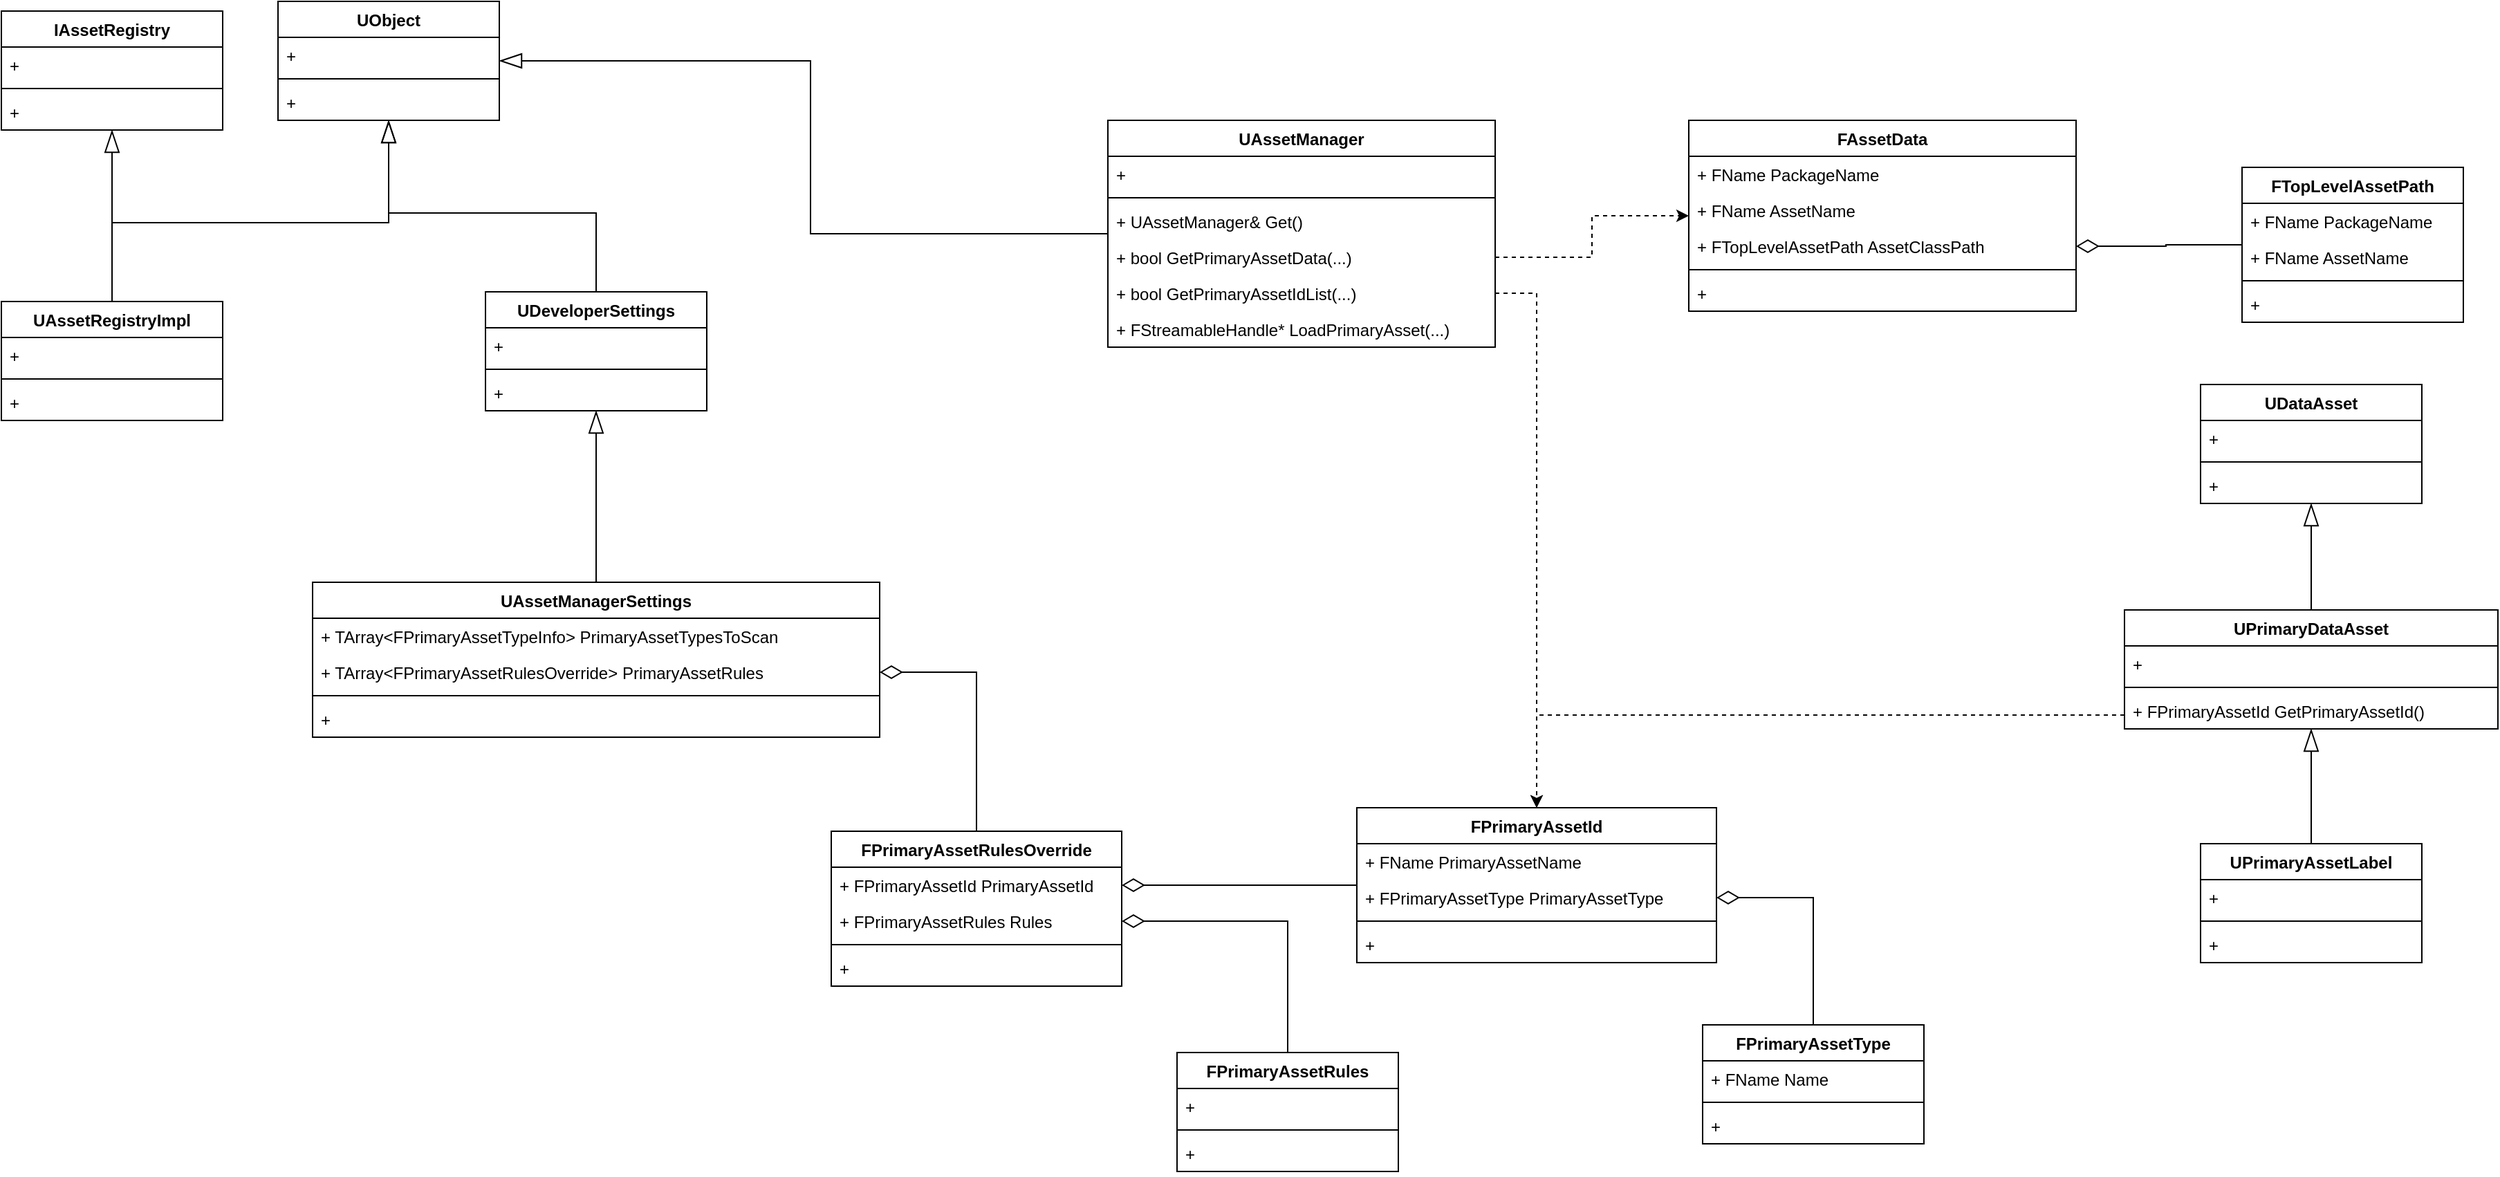<mxfile version="24.4.6" type="device">
  <diagram name="Page-1" id="oY66whavtH89TK-g8x4g">
    <mxGraphModel dx="2234" dy="854" grid="1" gridSize="10" guides="1" tooltips="1" connect="1" arrows="1" fold="1" page="0" pageScale="1" pageWidth="850" pageHeight="1100" math="0" shadow="0">
      <root>
        <mxCell id="0" />
        <mxCell id="1" parent="0" />
        <mxCell id="v2dYOioMNI1VOxdPRESO-9" value="" style="edgeStyle=orthogonalEdgeStyle;rounded=0;orthogonalLoop=1;jettySize=auto;html=1;endArrow=blockThin;endFill=0;endSize=14;" edge="1" parent="1" source="v2dYOioMNI1VOxdPRESO-5" target="v2dYOioMNI1VOxdPRESO-1">
          <mxGeometry relative="1" as="geometry" />
        </mxCell>
        <mxCell id="v2dYOioMNI1VOxdPRESO-32" value="" style="edgeStyle=orthogonalEdgeStyle;rounded=0;orthogonalLoop=1;jettySize=auto;html=1;strokeColor=default;align=center;verticalAlign=middle;fontFamily=Helvetica;fontSize=11;fontColor=default;labelBackgroundColor=default;endArrow=blockThin;endFill=0;endSize=14;" edge="1" parent="1" source="v2dYOioMNI1VOxdPRESO-28" target="v2dYOioMNI1VOxdPRESO-1">
          <mxGeometry relative="1" as="geometry" />
        </mxCell>
        <mxCell id="v2dYOioMNI1VOxdPRESO-1" value="UObject" style="swimlane;fontStyle=1;align=center;verticalAlign=top;childLayout=stackLayout;horizontal=1;startSize=26;horizontalStack=0;resizeParent=1;resizeParentMax=0;resizeLast=0;collapsible=1;marginBottom=0;whiteSpace=wrap;html=1;" vertex="1" parent="1">
          <mxGeometry x="-290" y="150" width="160" height="86" as="geometry" />
        </mxCell>
        <mxCell id="v2dYOioMNI1VOxdPRESO-2" value="+&amp;nbsp;" style="text;strokeColor=none;fillColor=none;align=left;verticalAlign=top;spacingLeft=4;spacingRight=4;overflow=hidden;rotatable=0;points=[[0,0.5],[1,0.5]];portConstraint=eastwest;whiteSpace=wrap;html=1;" vertex="1" parent="v2dYOioMNI1VOxdPRESO-1">
          <mxGeometry y="26" width="160" height="26" as="geometry" />
        </mxCell>
        <mxCell id="v2dYOioMNI1VOxdPRESO-3" value="" style="line;strokeWidth=1;fillColor=none;align=left;verticalAlign=middle;spacingTop=-1;spacingLeft=3;spacingRight=3;rotatable=0;labelPosition=right;points=[];portConstraint=eastwest;strokeColor=inherit;" vertex="1" parent="v2dYOioMNI1VOxdPRESO-1">
          <mxGeometry y="52" width="160" height="8" as="geometry" />
        </mxCell>
        <mxCell id="v2dYOioMNI1VOxdPRESO-4" value="+&amp;nbsp;" style="text;strokeColor=none;fillColor=none;align=left;verticalAlign=top;spacingLeft=4;spacingRight=4;overflow=hidden;rotatable=0;points=[[0,0.5],[1,0.5]];portConstraint=eastwest;whiteSpace=wrap;html=1;" vertex="1" parent="v2dYOioMNI1VOxdPRESO-1">
          <mxGeometry y="60" width="160" height="26" as="geometry" />
        </mxCell>
        <mxCell id="v2dYOioMNI1VOxdPRESO-5" value="UAssetManager" style="swimlane;fontStyle=1;align=center;verticalAlign=top;childLayout=stackLayout;horizontal=1;startSize=26;horizontalStack=0;resizeParent=1;resizeParentMax=0;resizeLast=0;collapsible=1;marginBottom=0;whiteSpace=wrap;html=1;" vertex="1" parent="1">
          <mxGeometry x="310" y="236" width="280" height="164" as="geometry" />
        </mxCell>
        <mxCell id="v2dYOioMNI1VOxdPRESO-6" value="+&amp;nbsp;" style="text;strokeColor=none;fillColor=none;align=left;verticalAlign=top;spacingLeft=4;spacingRight=4;overflow=hidden;rotatable=0;points=[[0,0.5],[1,0.5]];portConstraint=eastwest;whiteSpace=wrap;html=1;" vertex="1" parent="v2dYOioMNI1VOxdPRESO-5">
          <mxGeometry y="26" width="280" height="26" as="geometry" />
        </mxCell>
        <mxCell id="v2dYOioMNI1VOxdPRESO-7" value="" style="line;strokeWidth=1;fillColor=none;align=left;verticalAlign=middle;spacingTop=-1;spacingLeft=3;spacingRight=3;rotatable=0;labelPosition=right;points=[];portConstraint=eastwest;strokeColor=inherit;" vertex="1" parent="v2dYOioMNI1VOxdPRESO-5">
          <mxGeometry y="52" width="280" height="8" as="geometry" />
        </mxCell>
        <mxCell id="v2dYOioMNI1VOxdPRESO-8" value="+ UAssetManager&amp;amp; Get()" style="text;strokeColor=none;fillColor=none;align=left;verticalAlign=top;spacingLeft=4;spacingRight=4;overflow=hidden;rotatable=0;points=[[0,0.5],[1,0.5]];portConstraint=eastwest;whiteSpace=wrap;html=1;" vertex="1" parent="v2dYOioMNI1VOxdPRESO-5">
          <mxGeometry y="60" width="280" height="26" as="geometry" />
        </mxCell>
        <mxCell id="v2dYOioMNI1VOxdPRESO-52" value="+ bool GetPrimaryAssetData(...)" style="text;strokeColor=none;fillColor=none;align=left;verticalAlign=top;spacingLeft=4;spacingRight=4;overflow=hidden;rotatable=0;points=[[0,0.5],[1,0.5]];portConstraint=eastwest;whiteSpace=wrap;html=1;" vertex="1" parent="v2dYOioMNI1VOxdPRESO-5">
          <mxGeometry y="86" width="280" height="26" as="geometry" />
        </mxCell>
        <mxCell id="v2dYOioMNI1VOxdPRESO-38" value="+ bool GetPrimaryAssetIdList(...)" style="text;strokeColor=none;fillColor=none;align=left;verticalAlign=top;spacingLeft=4;spacingRight=4;overflow=hidden;rotatable=0;points=[[0,0.5],[1,0.5]];portConstraint=eastwest;whiteSpace=wrap;html=1;" vertex="1" parent="v2dYOioMNI1VOxdPRESO-5">
          <mxGeometry y="112" width="280" height="26" as="geometry" />
        </mxCell>
        <mxCell id="v2dYOioMNI1VOxdPRESO-53" value="+ FStreamableHandle* LoadPrimaryAsset(...)" style="text;strokeColor=none;fillColor=none;align=left;verticalAlign=top;spacingLeft=4;spacingRight=4;overflow=hidden;rotatable=0;points=[[0,0.5],[1,0.5]];portConstraint=eastwest;whiteSpace=wrap;html=1;" vertex="1" parent="v2dYOioMNI1VOxdPRESO-5">
          <mxGeometry y="138" width="280" height="26" as="geometry" />
        </mxCell>
        <mxCell id="v2dYOioMNI1VOxdPRESO-58" value="" style="edgeStyle=orthogonalEdgeStyle;rounded=0;orthogonalLoop=1;jettySize=auto;html=1;strokeColor=default;align=center;verticalAlign=middle;fontFamily=Helvetica;fontSize=11;fontColor=default;labelBackgroundColor=default;endArrow=blockThin;endFill=0;endSize=14;" edge="1" parent="1" source="v2dYOioMNI1VOxdPRESO-54" target="v2dYOioMNI1VOxdPRESO-10">
          <mxGeometry relative="1" as="geometry" />
        </mxCell>
        <mxCell id="v2dYOioMNI1VOxdPRESO-10" value="IAssetRegistry" style="swimlane;fontStyle=1;align=center;verticalAlign=top;childLayout=stackLayout;horizontal=1;startSize=26;horizontalStack=0;resizeParent=1;resizeParentMax=0;resizeLast=0;collapsible=1;marginBottom=0;whiteSpace=wrap;html=1;" vertex="1" parent="1">
          <mxGeometry x="-490" y="157" width="160" height="86" as="geometry" />
        </mxCell>
        <mxCell id="v2dYOioMNI1VOxdPRESO-11" value="+&amp;nbsp;" style="text;strokeColor=none;fillColor=none;align=left;verticalAlign=top;spacingLeft=4;spacingRight=4;overflow=hidden;rotatable=0;points=[[0,0.5],[1,0.5]];portConstraint=eastwest;whiteSpace=wrap;html=1;" vertex="1" parent="v2dYOioMNI1VOxdPRESO-10">
          <mxGeometry y="26" width="160" height="26" as="geometry" />
        </mxCell>
        <mxCell id="v2dYOioMNI1VOxdPRESO-12" value="" style="line;strokeWidth=1;fillColor=none;align=left;verticalAlign=middle;spacingTop=-1;spacingLeft=3;spacingRight=3;rotatable=0;labelPosition=right;points=[];portConstraint=eastwest;strokeColor=inherit;" vertex="1" parent="v2dYOioMNI1VOxdPRESO-10">
          <mxGeometry y="52" width="160" height="8" as="geometry" />
        </mxCell>
        <mxCell id="v2dYOioMNI1VOxdPRESO-13" value="+&amp;nbsp;" style="text;strokeColor=none;fillColor=none;align=left;verticalAlign=top;spacingLeft=4;spacingRight=4;overflow=hidden;rotatable=0;points=[[0,0.5],[1,0.5]];portConstraint=eastwest;whiteSpace=wrap;html=1;" vertex="1" parent="v2dYOioMNI1VOxdPRESO-10">
          <mxGeometry y="60" width="160" height="26" as="geometry" />
        </mxCell>
        <mxCell id="v2dYOioMNI1VOxdPRESO-22" style="edgeStyle=orthogonalEdgeStyle;rounded=0;orthogonalLoop=1;jettySize=auto;html=1;endArrow=diamondThin;endFill=0;endSize=14;" edge="1" parent="1" source="v2dYOioMNI1VOxdPRESO-14" target="v2dYOioMNI1VOxdPRESO-19">
          <mxGeometry relative="1" as="geometry" />
        </mxCell>
        <mxCell id="v2dYOioMNI1VOxdPRESO-14" value="FPrimaryAssetType" style="swimlane;fontStyle=1;align=center;verticalAlign=top;childLayout=stackLayout;horizontal=1;startSize=26;horizontalStack=0;resizeParent=1;resizeParentMax=0;resizeLast=0;collapsible=1;marginBottom=0;whiteSpace=wrap;html=1;" vertex="1" parent="1">
          <mxGeometry x="740" y="890" width="160" height="86" as="geometry" />
        </mxCell>
        <mxCell id="v2dYOioMNI1VOxdPRESO-15" value="+ FName Name" style="text;strokeColor=none;fillColor=none;align=left;verticalAlign=top;spacingLeft=4;spacingRight=4;overflow=hidden;rotatable=0;points=[[0,0.5],[1,0.5]];portConstraint=eastwest;whiteSpace=wrap;html=1;" vertex="1" parent="v2dYOioMNI1VOxdPRESO-14">
          <mxGeometry y="26" width="160" height="26" as="geometry" />
        </mxCell>
        <mxCell id="v2dYOioMNI1VOxdPRESO-16" value="" style="line;strokeWidth=1;fillColor=none;align=left;verticalAlign=middle;spacingTop=-1;spacingLeft=3;spacingRight=3;rotatable=0;labelPosition=right;points=[];portConstraint=eastwest;strokeColor=inherit;" vertex="1" parent="v2dYOioMNI1VOxdPRESO-14">
          <mxGeometry y="52" width="160" height="8" as="geometry" />
        </mxCell>
        <mxCell id="v2dYOioMNI1VOxdPRESO-17" value="+&amp;nbsp;" style="text;strokeColor=none;fillColor=none;align=left;verticalAlign=top;spacingLeft=4;spacingRight=4;overflow=hidden;rotatable=0;points=[[0,0.5],[1,0.5]];portConstraint=eastwest;whiteSpace=wrap;html=1;" vertex="1" parent="v2dYOioMNI1VOxdPRESO-14">
          <mxGeometry y="60" width="160" height="26" as="geometry" />
        </mxCell>
        <mxCell id="v2dYOioMNI1VOxdPRESO-80" style="edgeStyle=orthogonalEdgeStyle;rounded=0;orthogonalLoop=1;jettySize=auto;html=1;strokeColor=default;align=center;verticalAlign=middle;fontFamily=Helvetica;fontSize=11;fontColor=default;labelBackgroundColor=default;endArrow=diamondThin;endFill=0;endSize=14;" edge="1" parent="1" source="v2dYOioMNI1VOxdPRESO-18" target="v2dYOioMNI1VOxdPRESO-75">
          <mxGeometry relative="1" as="geometry" />
        </mxCell>
        <mxCell id="v2dYOioMNI1VOxdPRESO-18" value="FPrimaryAssetId" style="swimlane;fontStyle=1;align=center;verticalAlign=top;childLayout=stackLayout;horizontal=1;startSize=26;horizontalStack=0;resizeParent=1;resizeParentMax=0;resizeLast=0;collapsible=1;marginBottom=0;whiteSpace=wrap;html=1;" vertex="1" parent="1">
          <mxGeometry x="490" y="733" width="260" height="112" as="geometry" />
        </mxCell>
        <mxCell id="v2dYOioMNI1VOxdPRESO-23" value="+ FName PrimaryAssetName" style="text;strokeColor=none;fillColor=none;align=left;verticalAlign=top;spacingLeft=4;spacingRight=4;overflow=hidden;rotatable=0;points=[[0,0.5],[1,0.5]];portConstraint=eastwest;whiteSpace=wrap;html=1;" vertex="1" parent="v2dYOioMNI1VOxdPRESO-18">
          <mxGeometry y="26" width="260" height="26" as="geometry" />
        </mxCell>
        <mxCell id="v2dYOioMNI1VOxdPRESO-19" value="+ FPrimaryAssetType PrimaryAssetType" style="text;strokeColor=none;fillColor=none;align=left;verticalAlign=top;spacingLeft=4;spacingRight=4;overflow=hidden;rotatable=0;points=[[0,0.5],[1,0.5]];portConstraint=eastwest;whiteSpace=wrap;html=1;" vertex="1" parent="v2dYOioMNI1VOxdPRESO-18">
          <mxGeometry y="52" width="260" height="26" as="geometry" />
        </mxCell>
        <mxCell id="v2dYOioMNI1VOxdPRESO-20" value="" style="line;strokeWidth=1;fillColor=none;align=left;verticalAlign=middle;spacingTop=-1;spacingLeft=3;spacingRight=3;rotatable=0;labelPosition=right;points=[];portConstraint=eastwest;strokeColor=inherit;" vertex="1" parent="v2dYOioMNI1VOxdPRESO-18">
          <mxGeometry y="78" width="260" height="8" as="geometry" />
        </mxCell>
        <mxCell id="v2dYOioMNI1VOxdPRESO-21" value="+&amp;nbsp;" style="text;strokeColor=none;fillColor=none;align=left;verticalAlign=top;spacingLeft=4;spacingRight=4;overflow=hidden;rotatable=0;points=[[0,0.5],[1,0.5]];portConstraint=eastwest;whiteSpace=wrap;html=1;" vertex="1" parent="v2dYOioMNI1VOxdPRESO-18">
          <mxGeometry y="86" width="260" height="26" as="geometry" />
        </mxCell>
        <mxCell id="v2dYOioMNI1VOxdPRESO-79" style="edgeStyle=orthogonalEdgeStyle;rounded=0;orthogonalLoop=1;jettySize=auto;html=1;strokeColor=default;align=center;verticalAlign=middle;fontFamily=Helvetica;fontSize=11;fontColor=default;labelBackgroundColor=default;endArrow=diamondThin;endFill=0;endSize=14;" edge="1" parent="1" source="v2dYOioMNI1VOxdPRESO-24" target="v2dYOioMNI1VOxdPRESO-78">
          <mxGeometry relative="1" as="geometry" />
        </mxCell>
        <mxCell id="v2dYOioMNI1VOxdPRESO-24" value="FPrimaryAssetRules" style="swimlane;fontStyle=1;align=center;verticalAlign=top;childLayout=stackLayout;horizontal=1;startSize=26;horizontalStack=0;resizeParent=1;resizeParentMax=0;resizeLast=0;collapsible=1;marginBottom=0;whiteSpace=wrap;html=1;" vertex="1" parent="1">
          <mxGeometry x="360" y="910" width="160" height="86" as="geometry" />
        </mxCell>
        <mxCell id="v2dYOioMNI1VOxdPRESO-25" value="+&amp;nbsp;" style="text;strokeColor=none;fillColor=none;align=left;verticalAlign=top;spacingLeft=4;spacingRight=4;overflow=hidden;rotatable=0;points=[[0,0.5],[1,0.5]];portConstraint=eastwest;whiteSpace=wrap;html=1;" vertex="1" parent="v2dYOioMNI1VOxdPRESO-24">
          <mxGeometry y="26" width="160" height="26" as="geometry" />
        </mxCell>
        <mxCell id="v2dYOioMNI1VOxdPRESO-26" value="" style="line;strokeWidth=1;fillColor=none;align=left;verticalAlign=middle;spacingTop=-1;spacingLeft=3;spacingRight=3;rotatable=0;labelPosition=right;points=[];portConstraint=eastwest;strokeColor=inherit;" vertex="1" parent="v2dYOioMNI1VOxdPRESO-24">
          <mxGeometry y="52" width="160" height="8" as="geometry" />
        </mxCell>
        <mxCell id="v2dYOioMNI1VOxdPRESO-27" value="+&amp;nbsp;" style="text;strokeColor=none;fillColor=none;align=left;verticalAlign=top;spacingLeft=4;spacingRight=4;overflow=hidden;rotatable=0;points=[[0,0.5],[1,0.5]];portConstraint=eastwest;whiteSpace=wrap;html=1;" vertex="1" parent="v2dYOioMNI1VOxdPRESO-24">
          <mxGeometry y="60" width="160" height="26" as="geometry" />
        </mxCell>
        <mxCell id="v2dYOioMNI1VOxdPRESO-37" value="" style="edgeStyle=orthogonalEdgeStyle;rounded=0;orthogonalLoop=1;jettySize=auto;html=1;strokeColor=default;align=center;verticalAlign=middle;fontFamily=Helvetica;fontSize=11;fontColor=default;labelBackgroundColor=default;endArrow=blockThin;endFill=0;endSize=14;" edge="1" parent="1" source="v2dYOioMNI1VOxdPRESO-33" target="v2dYOioMNI1VOxdPRESO-28">
          <mxGeometry relative="1" as="geometry" />
        </mxCell>
        <mxCell id="v2dYOioMNI1VOxdPRESO-28" value="UDeveloperSettings" style="swimlane;fontStyle=1;align=center;verticalAlign=top;childLayout=stackLayout;horizontal=1;startSize=26;horizontalStack=0;resizeParent=1;resizeParentMax=0;resizeLast=0;collapsible=1;marginBottom=0;whiteSpace=wrap;html=1;" vertex="1" parent="1">
          <mxGeometry x="-140" y="360" width="160" height="86" as="geometry" />
        </mxCell>
        <mxCell id="v2dYOioMNI1VOxdPRESO-29" value="+&amp;nbsp;" style="text;strokeColor=none;fillColor=none;align=left;verticalAlign=top;spacingLeft=4;spacingRight=4;overflow=hidden;rotatable=0;points=[[0,0.5],[1,0.5]];portConstraint=eastwest;whiteSpace=wrap;html=1;" vertex="1" parent="v2dYOioMNI1VOxdPRESO-28">
          <mxGeometry y="26" width="160" height="26" as="geometry" />
        </mxCell>
        <mxCell id="v2dYOioMNI1VOxdPRESO-30" value="" style="line;strokeWidth=1;fillColor=none;align=left;verticalAlign=middle;spacingTop=-1;spacingLeft=3;spacingRight=3;rotatable=0;labelPosition=right;points=[];portConstraint=eastwest;strokeColor=inherit;" vertex="1" parent="v2dYOioMNI1VOxdPRESO-28">
          <mxGeometry y="52" width="160" height="8" as="geometry" />
        </mxCell>
        <mxCell id="v2dYOioMNI1VOxdPRESO-31" value="+&amp;nbsp;" style="text;strokeColor=none;fillColor=none;align=left;verticalAlign=top;spacingLeft=4;spacingRight=4;overflow=hidden;rotatable=0;points=[[0,0.5],[1,0.5]];portConstraint=eastwest;whiteSpace=wrap;html=1;" vertex="1" parent="v2dYOioMNI1VOxdPRESO-28">
          <mxGeometry y="60" width="160" height="26" as="geometry" />
        </mxCell>
        <mxCell id="v2dYOioMNI1VOxdPRESO-33" value="UAssetManagerSettings" style="swimlane;fontStyle=1;align=center;verticalAlign=top;childLayout=stackLayout;horizontal=1;startSize=26;horizontalStack=0;resizeParent=1;resizeParentMax=0;resizeLast=0;collapsible=1;marginBottom=0;whiteSpace=wrap;html=1;" vertex="1" parent="1">
          <mxGeometry x="-265" y="570" width="410" height="112" as="geometry" />
        </mxCell>
        <mxCell id="v2dYOioMNI1VOxdPRESO-34" value="+ TArray&amp;lt;FPrimaryAssetTypeInfo&amp;gt; PrimaryAssetTypesToScan" style="text;strokeColor=none;fillColor=none;align=left;verticalAlign=top;spacingLeft=4;spacingRight=4;overflow=hidden;rotatable=0;points=[[0,0.5],[1,0.5]];portConstraint=eastwest;whiteSpace=wrap;html=1;" vertex="1" parent="v2dYOioMNI1VOxdPRESO-33">
          <mxGeometry y="26" width="410" height="26" as="geometry" />
        </mxCell>
        <mxCell id="v2dYOioMNI1VOxdPRESO-81" value="&lt;div&gt;&lt;span style=&quot;white-space: normal;&quot;&gt;+ TArray&amp;lt;FPrimaryAssetRulesOverride&amp;gt; PrimaryAssetRules&lt;/span&gt;&lt;/div&gt;" style="text;strokeColor=none;fillColor=none;align=left;verticalAlign=top;spacingLeft=4;spacingRight=4;overflow=hidden;rotatable=0;points=[[0,0.5],[1,0.5]];portConstraint=eastwest;whiteSpace=wrap;html=1;" vertex="1" parent="v2dYOioMNI1VOxdPRESO-33">
          <mxGeometry y="52" width="410" height="26" as="geometry" />
        </mxCell>
        <mxCell id="v2dYOioMNI1VOxdPRESO-35" value="" style="line;strokeWidth=1;fillColor=none;align=left;verticalAlign=middle;spacingTop=-1;spacingLeft=3;spacingRight=3;rotatable=0;labelPosition=right;points=[];portConstraint=eastwest;strokeColor=inherit;" vertex="1" parent="v2dYOioMNI1VOxdPRESO-33">
          <mxGeometry y="78" width="410" height="8" as="geometry" />
        </mxCell>
        <mxCell id="v2dYOioMNI1VOxdPRESO-36" value="+&amp;nbsp;" style="text;strokeColor=none;fillColor=none;align=left;verticalAlign=top;spacingLeft=4;spacingRight=4;overflow=hidden;rotatable=0;points=[[0,0.5],[1,0.5]];portConstraint=eastwest;whiteSpace=wrap;html=1;" vertex="1" parent="v2dYOioMNI1VOxdPRESO-33">
          <mxGeometry y="86" width="410" height="26" as="geometry" />
        </mxCell>
        <mxCell id="v2dYOioMNI1VOxdPRESO-39" value="FAssetData" style="swimlane;fontStyle=1;align=center;verticalAlign=top;childLayout=stackLayout;horizontal=1;startSize=26;horizontalStack=0;resizeParent=1;resizeParentMax=0;resizeLast=0;collapsible=1;marginBottom=0;whiteSpace=wrap;html=1;" vertex="1" parent="1">
          <mxGeometry x="730" y="236" width="280" height="138" as="geometry" />
        </mxCell>
        <mxCell id="v2dYOioMNI1VOxdPRESO-40" value="+ FName PackageName" style="text;strokeColor=none;fillColor=none;align=left;verticalAlign=top;spacingLeft=4;spacingRight=4;overflow=hidden;rotatable=0;points=[[0,0.5],[1,0.5]];portConstraint=eastwest;whiteSpace=wrap;html=1;" vertex="1" parent="v2dYOioMNI1VOxdPRESO-39">
          <mxGeometry y="26" width="280" height="26" as="geometry" />
        </mxCell>
        <mxCell id="v2dYOioMNI1VOxdPRESO-44" value="+ FName AssetName" style="text;strokeColor=none;fillColor=none;align=left;verticalAlign=top;spacingLeft=4;spacingRight=4;overflow=hidden;rotatable=0;points=[[0,0.5],[1,0.5]];portConstraint=eastwest;whiteSpace=wrap;html=1;" vertex="1" parent="v2dYOioMNI1VOxdPRESO-39">
          <mxGeometry y="52" width="280" height="26" as="geometry" />
        </mxCell>
        <mxCell id="v2dYOioMNI1VOxdPRESO-45" value="+ FTopLevelAssetPath AssetClassPath" style="text;strokeColor=none;fillColor=none;align=left;verticalAlign=top;spacingLeft=4;spacingRight=4;overflow=hidden;rotatable=0;points=[[0,0.5],[1,0.5]];portConstraint=eastwest;whiteSpace=wrap;html=1;" vertex="1" parent="v2dYOioMNI1VOxdPRESO-39">
          <mxGeometry y="78" width="280" height="26" as="geometry" />
        </mxCell>
        <mxCell id="v2dYOioMNI1VOxdPRESO-41" value="" style="line;strokeWidth=1;fillColor=none;align=left;verticalAlign=middle;spacingTop=-1;spacingLeft=3;spacingRight=3;rotatable=0;labelPosition=right;points=[];portConstraint=eastwest;strokeColor=inherit;" vertex="1" parent="v2dYOioMNI1VOxdPRESO-39">
          <mxGeometry y="104" width="280" height="8" as="geometry" />
        </mxCell>
        <mxCell id="v2dYOioMNI1VOxdPRESO-42" value="+&amp;nbsp;" style="text;strokeColor=none;fillColor=none;align=left;verticalAlign=top;spacingLeft=4;spacingRight=4;overflow=hidden;rotatable=0;points=[[0,0.5],[1,0.5]];portConstraint=eastwest;whiteSpace=wrap;html=1;" vertex="1" parent="v2dYOioMNI1VOxdPRESO-39">
          <mxGeometry y="112" width="280" height="26" as="geometry" />
        </mxCell>
        <mxCell id="v2dYOioMNI1VOxdPRESO-51" style="edgeStyle=orthogonalEdgeStyle;rounded=0;orthogonalLoop=1;jettySize=auto;html=1;strokeColor=default;align=center;verticalAlign=middle;fontFamily=Helvetica;fontSize=11;fontColor=default;labelBackgroundColor=default;endArrow=diamondThin;endFill=0;endSize=14;" edge="1" parent="1" source="v2dYOioMNI1VOxdPRESO-46" target="v2dYOioMNI1VOxdPRESO-45">
          <mxGeometry relative="1" as="geometry" />
        </mxCell>
        <mxCell id="v2dYOioMNI1VOxdPRESO-46" value="FTopLevelAssetPath" style="swimlane;fontStyle=1;align=center;verticalAlign=top;childLayout=stackLayout;horizontal=1;startSize=26;horizontalStack=0;resizeParent=1;resizeParentMax=0;resizeLast=0;collapsible=1;marginBottom=0;whiteSpace=wrap;html=1;" vertex="1" parent="1">
          <mxGeometry x="1130" y="270" width="160" height="112" as="geometry" />
        </mxCell>
        <mxCell id="v2dYOioMNI1VOxdPRESO-47" value="+ FName PackageName" style="text;strokeColor=none;fillColor=none;align=left;verticalAlign=top;spacingLeft=4;spacingRight=4;overflow=hidden;rotatable=0;points=[[0,0.5],[1,0.5]];portConstraint=eastwest;whiteSpace=wrap;html=1;" vertex="1" parent="v2dYOioMNI1VOxdPRESO-46">
          <mxGeometry y="26" width="160" height="26" as="geometry" />
        </mxCell>
        <mxCell id="v2dYOioMNI1VOxdPRESO-50" value="+ FName AssetName" style="text;strokeColor=none;fillColor=none;align=left;verticalAlign=top;spacingLeft=4;spacingRight=4;overflow=hidden;rotatable=0;points=[[0,0.5],[1,0.5]];portConstraint=eastwest;whiteSpace=wrap;html=1;" vertex="1" parent="v2dYOioMNI1VOxdPRESO-46">
          <mxGeometry y="52" width="160" height="26" as="geometry" />
        </mxCell>
        <mxCell id="v2dYOioMNI1VOxdPRESO-48" value="" style="line;strokeWidth=1;fillColor=none;align=left;verticalAlign=middle;spacingTop=-1;spacingLeft=3;spacingRight=3;rotatable=0;labelPosition=right;points=[];portConstraint=eastwest;strokeColor=inherit;" vertex="1" parent="v2dYOioMNI1VOxdPRESO-46">
          <mxGeometry y="78" width="160" height="8" as="geometry" />
        </mxCell>
        <mxCell id="v2dYOioMNI1VOxdPRESO-49" value="+&amp;nbsp;" style="text;strokeColor=none;fillColor=none;align=left;verticalAlign=top;spacingLeft=4;spacingRight=4;overflow=hidden;rotatable=0;points=[[0,0.5],[1,0.5]];portConstraint=eastwest;whiteSpace=wrap;html=1;" vertex="1" parent="v2dYOioMNI1VOxdPRESO-46">
          <mxGeometry y="86" width="160" height="26" as="geometry" />
        </mxCell>
        <mxCell id="v2dYOioMNI1VOxdPRESO-59" style="edgeStyle=orthogonalEdgeStyle;rounded=0;orthogonalLoop=1;jettySize=auto;html=1;strokeColor=default;align=center;verticalAlign=middle;fontFamily=Helvetica;fontSize=11;fontColor=default;labelBackgroundColor=default;endArrow=blockThin;endFill=0;endSize=14;editable=1;movable=1;resizable=1;rotatable=1;deletable=1;locked=0;connectable=1;" edge="1" parent="1" source="v2dYOioMNI1VOxdPRESO-54" target="v2dYOioMNI1VOxdPRESO-1">
          <mxGeometry relative="1" as="geometry">
            <Array as="points">
              <mxPoint x="-410" y="310" />
              <mxPoint x="-210" y="310" />
            </Array>
          </mxGeometry>
        </mxCell>
        <mxCell id="v2dYOioMNI1VOxdPRESO-54" value="UAssetRegistryImpl" style="swimlane;fontStyle=1;align=center;verticalAlign=top;childLayout=stackLayout;horizontal=1;startSize=26;horizontalStack=0;resizeParent=1;resizeParentMax=0;resizeLast=0;collapsible=1;marginBottom=0;whiteSpace=wrap;html=1;" vertex="1" parent="1">
          <mxGeometry x="-490" y="367" width="160" height="86" as="geometry" />
        </mxCell>
        <mxCell id="v2dYOioMNI1VOxdPRESO-55" value="+&amp;nbsp;" style="text;strokeColor=none;fillColor=none;align=left;verticalAlign=top;spacingLeft=4;spacingRight=4;overflow=hidden;rotatable=0;points=[[0,0.5],[1,0.5]];portConstraint=eastwest;whiteSpace=wrap;html=1;" vertex="1" parent="v2dYOioMNI1VOxdPRESO-54">
          <mxGeometry y="26" width="160" height="26" as="geometry" />
        </mxCell>
        <mxCell id="v2dYOioMNI1VOxdPRESO-56" value="" style="line;strokeWidth=1;fillColor=none;align=left;verticalAlign=middle;spacingTop=-1;spacingLeft=3;spacingRight=3;rotatable=0;labelPosition=right;points=[];portConstraint=eastwest;strokeColor=inherit;" vertex="1" parent="v2dYOioMNI1VOxdPRESO-54">
          <mxGeometry y="52" width="160" height="8" as="geometry" />
        </mxCell>
        <mxCell id="v2dYOioMNI1VOxdPRESO-57" value="+&amp;nbsp;" style="text;strokeColor=none;fillColor=none;align=left;verticalAlign=top;spacingLeft=4;spacingRight=4;overflow=hidden;rotatable=0;points=[[0,0.5],[1,0.5]];portConstraint=eastwest;whiteSpace=wrap;html=1;" vertex="1" parent="v2dYOioMNI1VOxdPRESO-54">
          <mxGeometry y="60" width="160" height="26" as="geometry" />
        </mxCell>
        <mxCell id="v2dYOioMNI1VOxdPRESO-68" value="" style="edgeStyle=orthogonalEdgeStyle;rounded=0;orthogonalLoop=1;jettySize=auto;html=1;strokeColor=default;align=center;verticalAlign=middle;fontFamily=Helvetica;fontSize=11;fontColor=default;labelBackgroundColor=default;endArrow=blockThin;endFill=0;endSize=14;" edge="1" parent="1" source="v2dYOioMNI1VOxdPRESO-64" target="v2dYOioMNI1VOxdPRESO-60">
          <mxGeometry relative="1" as="geometry" />
        </mxCell>
        <mxCell id="v2dYOioMNI1VOxdPRESO-60" value="UDataAsset" style="swimlane;fontStyle=1;align=center;verticalAlign=top;childLayout=stackLayout;horizontal=1;startSize=26;horizontalStack=0;resizeParent=1;resizeParentMax=0;resizeLast=0;collapsible=1;marginBottom=0;whiteSpace=wrap;html=1;" vertex="1" parent="1">
          <mxGeometry x="1100" y="427" width="160" height="86" as="geometry" />
        </mxCell>
        <mxCell id="v2dYOioMNI1VOxdPRESO-61" value="+&amp;nbsp;" style="text;strokeColor=none;fillColor=none;align=left;verticalAlign=top;spacingLeft=4;spacingRight=4;overflow=hidden;rotatable=0;points=[[0,0.5],[1,0.5]];portConstraint=eastwest;whiteSpace=wrap;html=1;" vertex="1" parent="v2dYOioMNI1VOxdPRESO-60">
          <mxGeometry y="26" width="160" height="26" as="geometry" />
        </mxCell>
        <mxCell id="v2dYOioMNI1VOxdPRESO-62" value="" style="line;strokeWidth=1;fillColor=none;align=left;verticalAlign=middle;spacingTop=-1;spacingLeft=3;spacingRight=3;rotatable=0;labelPosition=right;points=[];portConstraint=eastwest;strokeColor=inherit;" vertex="1" parent="v2dYOioMNI1VOxdPRESO-60">
          <mxGeometry y="52" width="160" height="8" as="geometry" />
        </mxCell>
        <mxCell id="v2dYOioMNI1VOxdPRESO-63" value="+&amp;nbsp;" style="text;strokeColor=none;fillColor=none;align=left;verticalAlign=top;spacingLeft=4;spacingRight=4;overflow=hidden;rotatable=0;points=[[0,0.5],[1,0.5]];portConstraint=eastwest;whiteSpace=wrap;html=1;" vertex="1" parent="v2dYOioMNI1VOxdPRESO-60">
          <mxGeometry y="60" width="160" height="26" as="geometry" />
        </mxCell>
        <mxCell id="v2dYOioMNI1VOxdPRESO-73" value="" style="edgeStyle=orthogonalEdgeStyle;rounded=0;orthogonalLoop=1;jettySize=auto;html=1;strokeColor=default;align=center;verticalAlign=middle;fontFamily=Helvetica;fontSize=11;fontColor=default;labelBackgroundColor=default;endArrow=blockThin;endFill=0;endSize=14;" edge="1" parent="1" source="v2dYOioMNI1VOxdPRESO-69" target="v2dYOioMNI1VOxdPRESO-64">
          <mxGeometry relative="1" as="geometry" />
        </mxCell>
        <mxCell id="v2dYOioMNI1VOxdPRESO-64" value="UPrimaryDataAsset" style="swimlane;fontStyle=1;align=center;verticalAlign=top;childLayout=stackLayout;horizontal=1;startSize=26;horizontalStack=0;resizeParent=1;resizeParentMax=0;resizeLast=0;collapsible=1;marginBottom=0;whiteSpace=wrap;html=1;" vertex="1" parent="1">
          <mxGeometry x="1045" y="590" width="270" height="86" as="geometry" />
        </mxCell>
        <mxCell id="v2dYOioMNI1VOxdPRESO-65" value="+&amp;nbsp;" style="text;strokeColor=none;fillColor=none;align=left;verticalAlign=top;spacingLeft=4;spacingRight=4;overflow=hidden;rotatable=0;points=[[0,0.5],[1,0.5]];portConstraint=eastwest;whiteSpace=wrap;html=1;" vertex="1" parent="v2dYOioMNI1VOxdPRESO-64">
          <mxGeometry y="26" width="270" height="26" as="geometry" />
        </mxCell>
        <mxCell id="v2dYOioMNI1VOxdPRESO-66" value="" style="line;strokeWidth=1;fillColor=none;align=left;verticalAlign=middle;spacingTop=-1;spacingLeft=3;spacingRight=3;rotatable=0;labelPosition=right;points=[];portConstraint=eastwest;strokeColor=inherit;" vertex="1" parent="v2dYOioMNI1VOxdPRESO-64">
          <mxGeometry y="52" width="270" height="8" as="geometry" />
        </mxCell>
        <mxCell id="v2dYOioMNI1VOxdPRESO-67" value="+ FPrimaryAssetId GetPrimaryAssetId()" style="text;strokeColor=none;fillColor=none;align=left;verticalAlign=top;spacingLeft=4;spacingRight=4;overflow=hidden;rotatable=0;points=[[0,0.5],[1,0.5]];portConstraint=eastwest;whiteSpace=wrap;html=1;" vertex="1" parent="v2dYOioMNI1VOxdPRESO-64">
          <mxGeometry y="60" width="270" height="26" as="geometry" />
        </mxCell>
        <mxCell id="v2dYOioMNI1VOxdPRESO-69" value="UPrimaryAssetLabel" style="swimlane;fontStyle=1;align=center;verticalAlign=top;childLayout=stackLayout;horizontal=1;startSize=26;horizontalStack=0;resizeParent=1;resizeParentMax=0;resizeLast=0;collapsible=1;marginBottom=0;whiteSpace=wrap;html=1;" vertex="1" parent="1">
          <mxGeometry x="1100" y="759" width="160" height="86" as="geometry" />
        </mxCell>
        <mxCell id="v2dYOioMNI1VOxdPRESO-70" value="+&amp;nbsp;" style="text;strokeColor=none;fillColor=none;align=left;verticalAlign=top;spacingLeft=4;spacingRight=4;overflow=hidden;rotatable=0;points=[[0,0.5],[1,0.5]];portConstraint=eastwest;whiteSpace=wrap;html=1;" vertex="1" parent="v2dYOioMNI1VOxdPRESO-69">
          <mxGeometry y="26" width="160" height="26" as="geometry" />
        </mxCell>
        <mxCell id="v2dYOioMNI1VOxdPRESO-71" value="" style="line;strokeWidth=1;fillColor=none;align=left;verticalAlign=middle;spacingTop=-1;spacingLeft=3;spacingRight=3;rotatable=0;labelPosition=right;points=[];portConstraint=eastwest;strokeColor=inherit;" vertex="1" parent="v2dYOioMNI1VOxdPRESO-69">
          <mxGeometry y="52" width="160" height="8" as="geometry" />
        </mxCell>
        <mxCell id="v2dYOioMNI1VOxdPRESO-72" value="+&amp;nbsp;" style="text;strokeColor=none;fillColor=none;align=left;verticalAlign=top;spacingLeft=4;spacingRight=4;overflow=hidden;rotatable=0;points=[[0,0.5],[1,0.5]];portConstraint=eastwest;whiteSpace=wrap;html=1;" vertex="1" parent="v2dYOioMNI1VOxdPRESO-69">
          <mxGeometry y="60" width="160" height="26" as="geometry" />
        </mxCell>
        <mxCell id="v2dYOioMNI1VOxdPRESO-82" style="edgeStyle=orthogonalEdgeStyle;rounded=0;orthogonalLoop=1;jettySize=auto;html=1;strokeColor=default;align=center;verticalAlign=middle;fontFamily=Helvetica;fontSize=11;fontColor=default;labelBackgroundColor=default;endArrow=diamondThin;endFill=0;endSize=14;" edge="1" parent="1" source="v2dYOioMNI1VOxdPRESO-74" target="v2dYOioMNI1VOxdPRESO-81">
          <mxGeometry relative="1" as="geometry" />
        </mxCell>
        <mxCell id="v2dYOioMNI1VOxdPRESO-74" value="FPrimaryAssetRulesOverride" style="swimlane;fontStyle=1;align=center;verticalAlign=top;childLayout=stackLayout;horizontal=1;startSize=26;horizontalStack=0;resizeParent=1;resizeParentMax=0;resizeLast=0;collapsible=1;marginBottom=0;whiteSpace=wrap;html=1;" vertex="1" parent="1">
          <mxGeometry x="110" y="750" width="210" height="112" as="geometry" />
        </mxCell>
        <mxCell id="v2dYOioMNI1VOxdPRESO-75" value="+ FPrimaryAssetId PrimaryAssetId" style="text;strokeColor=none;fillColor=none;align=left;verticalAlign=top;spacingLeft=4;spacingRight=4;overflow=hidden;rotatable=0;points=[[0,0.5],[1,0.5]];portConstraint=eastwest;whiteSpace=wrap;html=1;" vertex="1" parent="v2dYOioMNI1VOxdPRESO-74">
          <mxGeometry y="26" width="210" height="26" as="geometry" />
        </mxCell>
        <mxCell id="v2dYOioMNI1VOxdPRESO-78" value="+ FPrimaryAssetRules Rules" style="text;strokeColor=none;fillColor=none;align=left;verticalAlign=top;spacingLeft=4;spacingRight=4;overflow=hidden;rotatable=0;points=[[0,0.5],[1,0.5]];portConstraint=eastwest;whiteSpace=wrap;html=1;" vertex="1" parent="v2dYOioMNI1VOxdPRESO-74">
          <mxGeometry y="52" width="210" height="26" as="geometry" />
        </mxCell>
        <mxCell id="v2dYOioMNI1VOxdPRESO-76" value="" style="line;strokeWidth=1;fillColor=none;align=left;verticalAlign=middle;spacingTop=-1;spacingLeft=3;spacingRight=3;rotatable=0;labelPosition=right;points=[];portConstraint=eastwest;strokeColor=inherit;" vertex="1" parent="v2dYOioMNI1VOxdPRESO-74">
          <mxGeometry y="78" width="210" height="8" as="geometry" />
        </mxCell>
        <mxCell id="v2dYOioMNI1VOxdPRESO-77" value="+&amp;nbsp;" style="text;strokeColor=none;fillColor=none;align=left;verticalAlign=top;spacingLeft=4;spacingRight=4;overflow=hidden;rotatable=0;points=[[0,0.5],[1,0.5]];portConstraint=eastwest;whiteSpace=wrap;html=1;" vertex="1" parent="v2dYOioMNI1VOxdPRESO-74">
          <mxGeometry y="86" width="210" height="26" as="geometry" />
        </mxCell>
        <mxCell id="v2dYOioMNI1VOxdPRESO-83" style="edgeStyle=orthogonalEdgeStyle;rounded=0;orthogonalLoop=1;jettySize=auto;html=1;dashed=1;" edge="1" parent="1" source="v2dYOioMNI1VOxdPRESO-67" target="v2dYOioMNI1VOxdPRESO-18">
          <mxGeometry relative="1" as="geometry">
            <Array as="points">
              <mxPoint x="620" y="666" />
            </Array>
          </mxGeometry>
        </mxCell>
        <mxCell id="v2dYOioMNI1VOxdPRESO-84" style="edgeStyle=orthogonalEdgeStyle;rounded=0;orthogonalLoop=1;jettySize=auto;html=1;dashed=1;" edge="1" parent="1" source="v2dYOioMNI1VOxdPRESO-38" target="v2dYOioMNI1VOxdPRESO-18">
          <mxGeometry relative="1" as="geometry" />
        </mxCell>
        <mxCell id="v2dYOioMNI1VOxdPRESO-85" style="edgeStyle=orthogonalEdgeStyle;rounded=0;orthogonalLoop=1;jettySize=auto;html=1;dashed=1;" edge="1" parent="1" source="v2dYOioMNI1VOxdPRESO-52" target="v2dYOioMNI1VOxdPRESO-39">
          <mxGeometry relative="1" as="geometry" />
        </mxCell>
      </root>
    </mxGraphModel>
  </diagram>
</mxfile>
